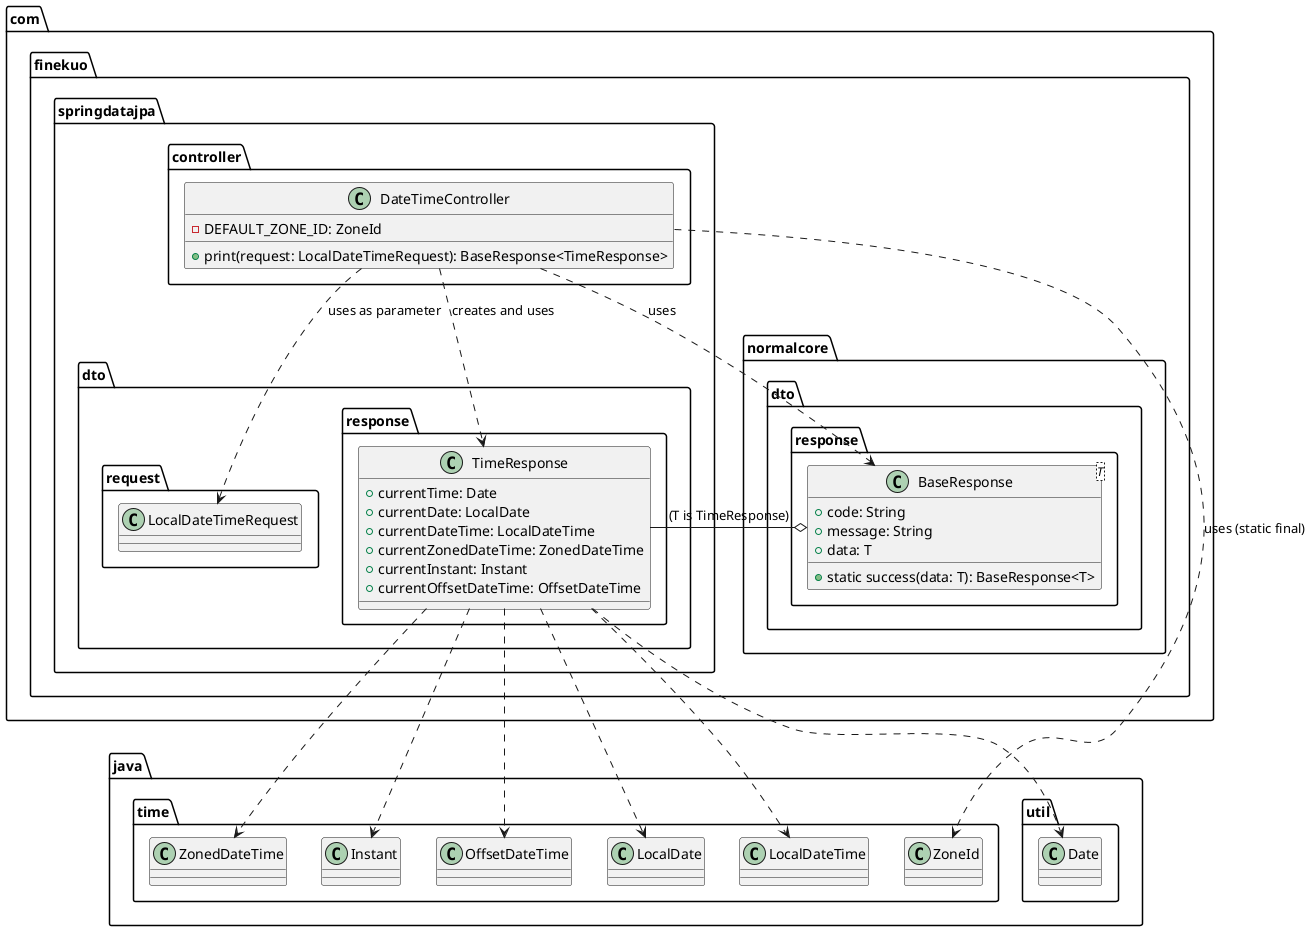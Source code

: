 @startuml
package com.finekuo.springdatajpa.controller {
  class DateTimeController {
    -DEFAULT_ZONE_ID: ZoneId
    +print(request: LocalDateTimeRequest): BaseResponse<TimeResponse>
  }
}

package com.finekuo.springdatajpa.dto.request {
  class LocalDateTimeRequest {
    ' Assuming it has fields, though not used by print()
    ' +timestamp: LocalDateTime
    ' +timezone: String
  }
}

package com.finekuo.springdatajpa.dto.response {
  class TimeResponse {
    +currentTime: Date
    +currentDate: LocalDate
    +currentDateTime: LocalDateTime
    +currentZonedDateTime: ZonedDateTime
    +currentInstant: Instant
    +currentOffsetDateTime: OffsetDateTime
    ' Constructor with these 6 params
  }
}

package com.finekuo.normalcore.dto.response {
  class BaseResponse<T> {
    +code: String
    +message: String
    +data: T
    +static success(data: T): BaseResponse<T>
  }
}

package java.time {
  class ZoneId {}
  class LocalDate {}
  class LocalDateTime {}
  class ZonedDateTime {}
  class Instant {}
  class OffsetDateTime {}
}
package java.util {
  class Date {}
}

com.finekuo.springdatajpa.controller.DateTimeController ..> com.finekuo.springdatajpa.dto.request.LocalDateTimeRequest : uses as parameter
com.finekuo.springdatajpa.controller.DateTimeController ..> com.finekuo.springdatajpa.dto.response.TimeResponse : creates and uses
com.finekuo.springdatajpa.controller.DateTimeController ..> com.finekuo.normalcore.dto.response.BaseResponse : uses
com.finekuo.normalcore.dto.response.BaseResponse o-- com.finekuo.springdatajpa.dto.response.TimeResponse : (T is TimeResponse)
com.finekuo.springdatajpa.controller.DateTimeController ..> java.time.ZoneId : uses (static final)
com.finekuo.springdatajpa.dto.response.TimeResponse ..> java.util.Date
com.finekuo.springdatajpa.dto.response.TimeResponse ..> java.time.LocalDate
com.finekuo.springdatajpa.dto.response.TimeResponse ..> java.time.LocalDateTime
com.finekuo.springdatajpa.dto.response.TimeResponse ..> java.time.ZonedDateTime
com.finekuo.springdatajpa.dto.response.TimeResponse ..> java.time.Instant
com.finekuo.springdatajpa.dto.response.TimeResponse ..> java.time.OffsetDateTime
@enduml
